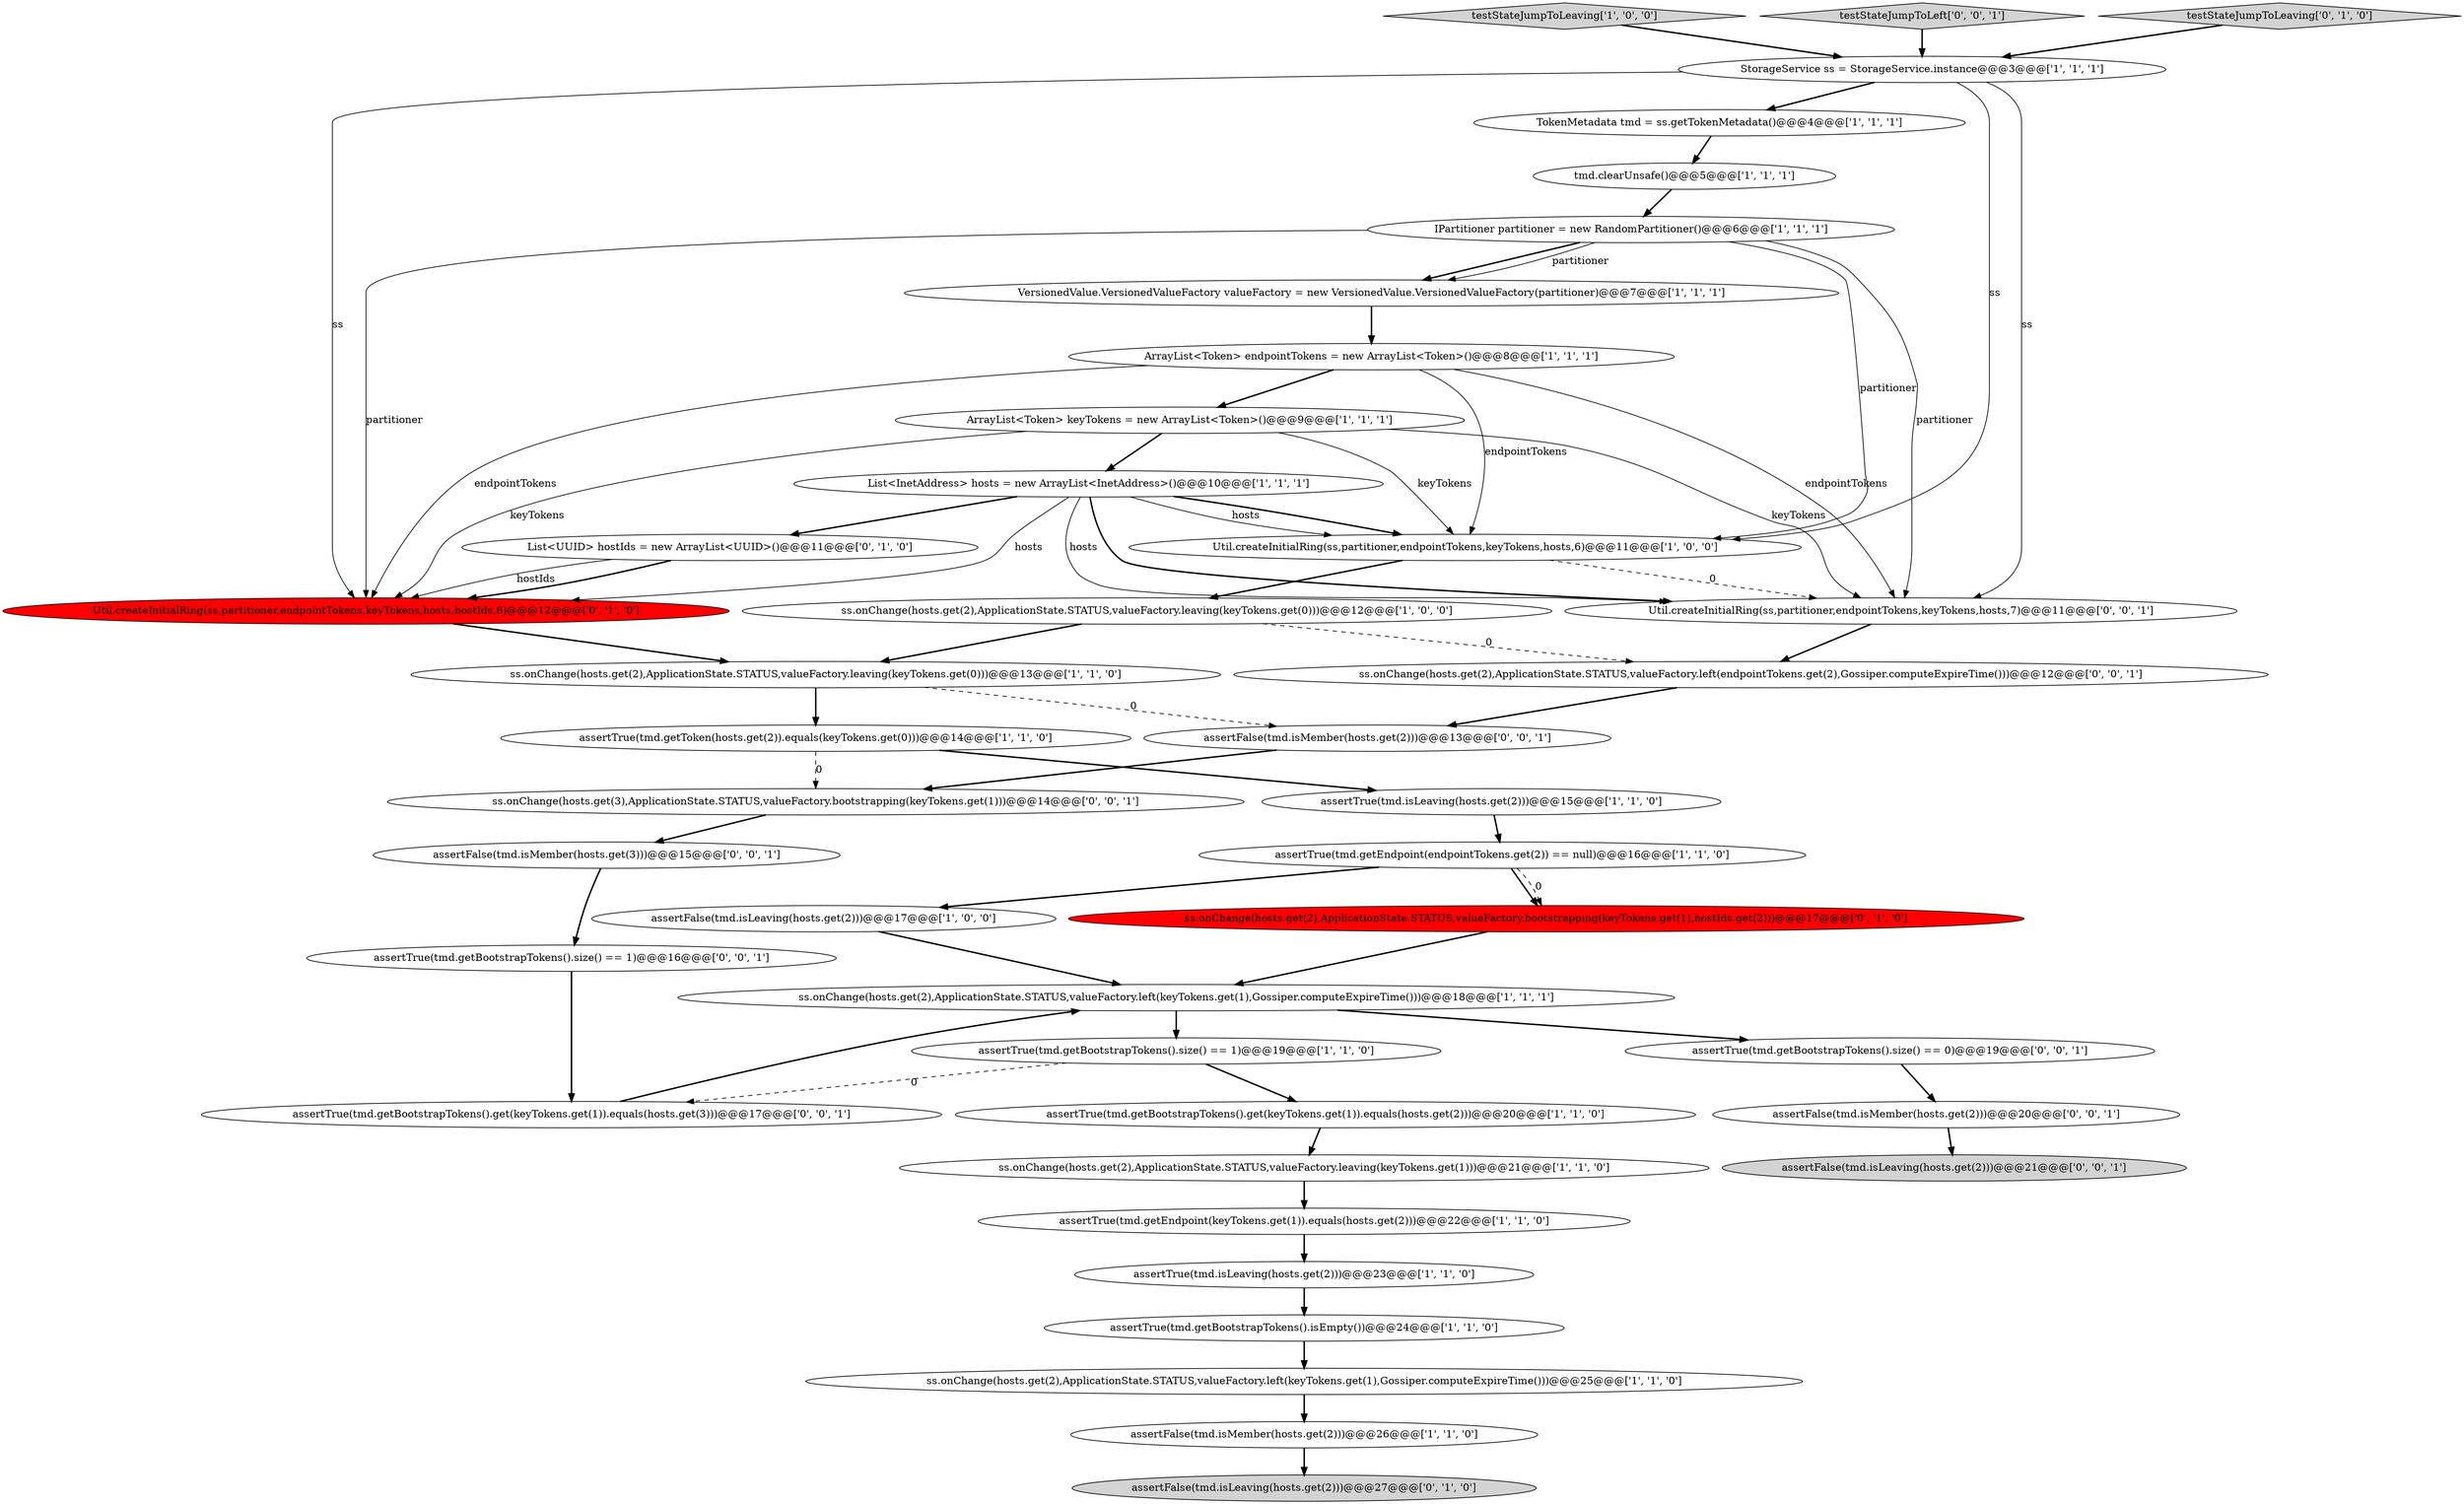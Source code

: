 digraph {
11 [style = filled, label = "testStateJumpToLeaving['1', '0', '0']", fillcolor = lightgray, shape = diamond image = "AAA0AAABBB1BBB"];
19 [style = filled, label = "ss.onChange(hosts.get(2),ApplicationState.STATUS,valueFactory.leaving(keyTokens.get(0)))@@@13@@@['1', '1', '0']", fillcolor = white, shape = ellipse image = "AAA0AAABBB1BBB"];
21 [style = filled, label = "assertTrue(tmd.getBootstrapTokens().get(keyTokens.get(1)).equals(hosts.get(2)))@@@20@@@['1', '1', '0']", fillcolor = white, shape = ellipse image = "AAA0AAABBB1BBB"];
10 [style = filled, label = "List<InetAddress> hosts = new ArrayList<InetAddress>()@@@10@@@['1', '1', '1']", fillcolor = white, shape = ellipse image = "AAA0AAABBB1BBB"];
25 [style = filled, label = "List<UUID> hostIds = new ArrayList<UUID>()@@@11@@@['0', '1', '0']", fillcolor = white, shape = ellipse image = "AAA0AAABBB2BBB"];
22 [style = filled, label = "assertFalse(tmd.isMember(hosts.get(2)))@@@26@@@['1', '1', '0']", fillcolor = white, shape = ellipse image = "AAA0AAABBB1BBB"];
37 [style = filled, label = "assertTrue(tmd.getBootstrapTokens().size() == 1)@@@16@@@['0', '0', '1']", fillcolor = white, shape = ellipse image = "AAA0AAABBB3BBB"];
16 [style = filled, label = "IPartitioner partitioner = new RandomPartitioner()@@@6@@@['1', '1', '1']", fillcolor = white, shape = ellipse image = "AAA0AAABBB1BBB"];
20 [style = filled, label = "tmd.clearUnsafe()@@@5@@@['1', '1', '1']", fillcolor = white, shape = ellipse image = "AAA0AAABBB1BBB"];
38 [style = filled, label = "testStateJumpToLeft['0', '0', '1']", fillcolor = lightgray, shape = diamond image = "AAA0AAABBB3BBB"];
31 [style = filled, label = "assertFalse(tmd.isLeaving(hosts.get(2)))@@@21@@@['0', '0', '1']", fillcolor = lightgray, shape = ellipse image = "AAA0AAABBB3BBB"];
18 [style = filled, label = "Util.createInitialRing(ss,partitioner,endpointTokens,keyTokens,hosts,6)@@@11@@@['1', '0', '0']", fillcolor = white, shape = ellipse image = "AAA0AAABBB1BBB"];
4 [style = filled, label = "assertFalse(tmd.isLeaving(hosts.get(2)))@@@17@@@['1', '0', '0']", fillcolor = white, shape = ellipse image = "AAA0AAABBB1BBB"];
0 [style = filled, label = "assertTrue(tmd.getEndpoint(keyTokens.get(1)).equals(hosts.get(2)))@@@22@@@['1', '1', '0']", fillcolor = white, shape = ellipse image = "AAA0AAABBB1BBB"];
24 [style = filled, label = "assertTrue(tmd.getEndpoint(endpointTokens.get(2)) == null)@@@16@@@['1', '1', '0']", fillcolor = white, shape = ellipse image = "AAA0AAABBB1BBB"];
35 [style = filled, label = "assertFalse(tmd.isMember(hosts.get(2)))@@@20@@@['0', '0', '1']", fillcolor = white, shape = ellipse image = "AAA0AAABBB3BBB"];
6 [style = filled, label = "assertTrue(tmd.isLeaving(hosts.get(2)))@@@15@@@['1', '1', '0']", fillcolor = white, shape = ellipse image = "AAA0AAABBB1BBB"];
1 [style = filled, label = "ss.onChange(hosts.get(2),ApplicationState.STATUS,valueFactory.leaving(keyTokens.get(0)))@@@12@@@['1', '0', '0']", fillcolor = white, shape = ellipse image = "AAA0AAABBB1BBB"];
27 [style = filled, label = "Util.createInitialRing(ss,partitioner,endpointTokens,keyTokens,hosts,hostIds,6)@@@12@@@['0', '1', '0']", fillcolor = red, shape = ellipse image = "AAA1AAABBB2BBB"];
39 [style = filled, label = "ss.onChange(hosts.get(3),ApplicationState.STATUS,valueFactory.bootstrapping(keyTokens.get(1)))@@@14@@@['0', '0', '1']", fillcolor = white, shape = ellipse image = "AAA0AAABBB3BBB"];
40 [style = filled, label = "assertTrue(tmd.getBootstrapTokens().get(keyTokens.get(1)).equals(hosts.get(3)))@@@17@@@['0', '0', '1']", fillcolor = white, shape = ellipse image = "AAA0AAABBB3BBB"];
32 [style = filled, label = "assertFalse(tmd.isMember(hosts.get(3)))@@@15@@@['0', '0', '1']", fillcolor = white, shape = ellipse image = "AAA0AAABBB3BBB"];
34 [style = filled, label = "Util.createInitialRing(ss,partitioner,endpointTokens,keyTokens,hosts,7)@@@11@@@['0', '0', '1']", fillcolor = white, shape = ellipse image = "AAA0AAABBB3BBB"];
13 [style = filled, label = "assertTrue(tmd.getToken(hosts.get(2)).equals(keyTokens.get(0)))@@@14@@@['1', '1', '0']", fillcolor = white, shape = ellipse image = "AAA0AAABBB1BBB"];
2 [style = filled, label = "assertTrue(tmd.getBootstrapTokens().size() == 1)@@@19@@@['1', '1', '0']", fillcolor = white, shape = ellipse image = "AAA0AAABBB1BBB"];
3 [style = filled, label = "assertTrue(tmd.isLeaving(hosts.get(2)))@@@23@@@['1', '1', '0']", fillcolor = white, shape = ellipse image = "AAA0AAABBB1BBB"];
23 [style = filled, label = "ArrayList<Token> keyTokens = new ArrayList<Token>()@@@9@@@['1', '1', '1']", fillcolor = white, shape = ellipse image = "AAA0AAABBB1BBB"];
14 [style = filled, label = "ss.onChange(hosts.get(2),ApplicationState.STATUS,valueFactory.left(keyTokens.get(1),Gossiper.computeExpireTime()))@@@25@@@['1', '1', '0']", fillcolor = white, shape = ellipse image = "AAA0AAABBB1BBB"];
8 [style = filled, label = "StorageService ss = StorageService.instance@@@3@@@['1', '1', '1']", fillcolor = white, shape = ellipse image = "AAA0AAABBB1BBB"];
17 [style = filled, label = "assertTrue(tmd.getBootstrapTokens().isEmpty())@@@24@@@['1', '1', '0']", fillcolor = white, shape = ellipse image = "AAA0AAABBB1BBB"];
29 [style = filled, label = "assertFalse(tmd.isLeaving(hosts.get(2)))@@@27@@@['0', '1', '0']", fillcolor = lightgray, shape = ellipse image = "AAA0AAABBB2BBB"];
5 [style = filled, label = "ss.onChange(hosts.get(2),ApplicationState.STATUS,valueFactory.leaving(keyTokens.get(1)))@@@21@@@['1', '1', '0']", fillcolor = white, shape = ellipse image = "AAA0AAABBB1BBB"];
12 [style = filled, label = "ss.onChange(hosts.get(2),ApplicationState.STATUS,valueFactory.left(keyTokens.get(1),Gossiper.computeExpireTime()))@@@18@@@['1', '1', '1']", fillcolor = white, shape = ellipse image = "AAA0AAABBB1BBB"];
26 [style = filled, label = "testStateJumpToLeaving['0', '1', '0']", fillcolor = lightgray, shape = diamond image = "AAA0AAABBB2BBB"];
7 [style = filled, label = "TokenMetadata tmd = ss.getTokenMetadata()@@@4@@@['1', '1', '1']", fillcolor = white, shape = ellipse image = "AAA0AAABBB1BBB"];
9 [style = filled, label = "ArrayList<Token> endpointTokens = new ArrayList<Token>()@@@8@@@['1', '1', '1']", fillcolor = white, shape = ellipse image = "AAA0AAABBB1BBB"];
36 [style = filled, label = "assertFalse(tmd.isMember(hosts.get(2)))@@@13@@@['0', '0', '1']", fillcolor = white, shape = ellipse image = "AAA0AAABBB3BBB"];
30 [style = filled, label = "ss.onChange(hosts.get(2),ApplicationState.STATUS,valueFactory.left(endpointTokens.get(2),Gossiper.computeExpireTime()))@@@12@@@['0', '0', '1']", fillcolor = white, shape = ellipse image = "AAA0AAABBB3BBB"];
15 [style = filled, label = "VersionedValue.VersionedValueFactory valueFactory = new VersionedValue.VersionedValueFactory(partitioner)@@@7@@@['1', '1', '1']", fillcolor = white, shape = ellipse image = "AAA0AAABBB1BBB"];
33 [style = filled, label = "assertTrue(tmd.getBootstrapTokens().size() == 0)@@@19@@@['0', '0', '1']", fillcolor = white, shape = ellipse image = "AAA0AAABBB3BBB"];
28 [style = filled, label = "ss.onChange(hosts.get(2),ApplicationState.STATUS,valueFactory.bootstrapping(keyTokens.get(1),hostIds.get(2)))@@@17@@@['0', '1', '0']", fillcolor = red, shape = ellipse image = "AAA1AAABBB2BBB"];
0->3 [style = bold, label=""];
10->34 [style = solid, label="hosts"];
16->15 [style = bold, label=""];
10->18 [style = bold, label=""];
24->28 [style = bold, label=""];
35->31 [style = bold, label=""];
33->35 [style = bold, label=""];
8->27 [style = solid, label="ss"];
32->37 [style = bold, label=""];
10->27 [style = solid, label="hosts"];
23->34 [style = solid, label="keyTokens"];
16->15 [style = solid, label="partitioner"];
1->30 [style = dashed, label="0"];
14->22 [style = bold, label=""];
22->29 [style = bold, label=""];
6->24 [style = bold, label=""];
26->8 [style = bold, label=""];
30->36 [style = bold, label=""];
8->18 [style = solid, label="ss"];
16->34 [style = solid, label="partitioner"];
7->20 [style = bold, label=""];
28->12 [style = bold, label=""];
10->18 [style = solid, label="hosts"];
9->27 [style = solid, label="endpointTokens"];
34->30 [style = bold, label=""];
36->39 [style = bold, label=""];
8->7 [style = bold, label=""];
24->28 [style = dashed, label="0"];
9->34 [style = solid, label="endpointTokens"];
9->23 [style = bold, label=""];
25->27 [style = bold, label=""];
21->5 [style = bold, label=""];
40->12 [style = bold, label=""];
23->27 [style = solid, label="keyTokens"];
12->2 [style = bold, label=""];
18->34 [style = dashed, label="0"];
24->4 [style = bold, label=""];
13->39 [style = dashed, label="0"];
25->27 [style = solid, label="hostIds"];
20->16 [style = bold, label=""];
19->13 [style = bold, label=""];
10->34 [style = bold, label=""];
18->1 [style = bold, label=""];
5->0 [style = bold, label=""];
10->25 [style = bold, label=""];
17->14 [style = bold, label=""];
15->9 [style = bold, label=""];
2->21 [style = bold, label=""];
9->18 [style = solid, label="endpointTokens"];
19->36 [style = dashed, label="0"];
39->32 [style = bold, label=""];
12->33 [style = bold, label=""];
23->10 [style = bold, label=""];
4->12 [style = bold, label=""];
3->17 [style = bold, label=""];
11->8 [style = bold, label=""];
16->18 [style = solid, label="partitioner"];
27->19 [style = bold, label=""];
38->8 [style = bold, label=""];
2->40 [style = dashed, label="0"];
13->6 [style = bold, label=""];
1->19 [style = bold, label=""];
23->18 [style = solid, label="keyTokens"];
8->34 [style = solid, label="ss"];
16->27 [style = solid, label="partitioner"];
37->40 [style = bold, label=""];
}
